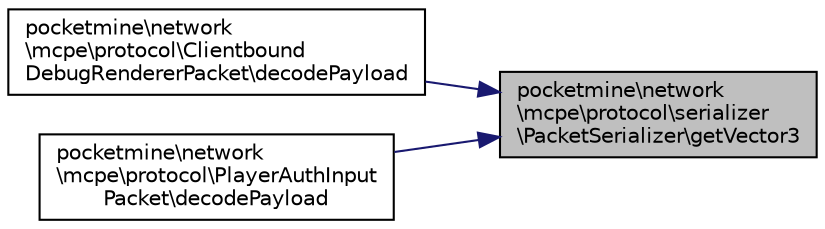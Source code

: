 digraph "pocketmine\network\mcpe\protocol\serializer\PacketSerializer\getVector3"
{
 // INTERACTIVE_SVG=YES
 // LATEX_PDF_SIZE
  edge [fontname="Helvetica",fontsize="10",labelfontname="Helvetica",labelfontsize="10"];
  node [fontname="Helvetica",fontsize="10",shape=record];
  rankdir="RL";
  Node1 [label="pocketmine\\network\l\\mcpe\\protocol\\serializer\l\\PacketSerializer\\getVector3",height=0.2,width=0.4,color="black", fillcolor="grey75", style="filled", fontcolor="black",tooltip=" "];
  Node1 -> Node2 [dir="back",color="midnightblue",fontsize="10",style="solid",fontname="Helvetica"];
  Node2 [label="pocketmine\\network\l\\mcpe\\protocol\\Clientbound\lDebugRendererPacket\\decodePayload",height=0.2,width=0.4,color="black", fillcolor="white", style="filled",URL="$da/def/classpocketmine_1_1network_1_1mcpe_1_1protocol_1_1_clientbound_debug_renderer_packet.html#a8d0929b5aca9f36242af4c80eb99026a",tooltip=" "];
  Node1 -> Node3 [dir="back",color="midnightblue",fontsize="10",style="solid",fontname="Helvetica"];
  Node3 [label="pocketmine\\network\l\\mcpe\\protocol\\PlayerAuthInput\lPacket\\decodePayload",height=0.2,width=0.4,color="black", fillcolor="white", style="filled",URL="$de/d7c/classpocketmine_1_1network_1_1mcpe_1_1protocol_1_1_player_auth_input_packet.html#af64a069804def0ae9e5097f75bfa3b36",tooltip=" "];
}
